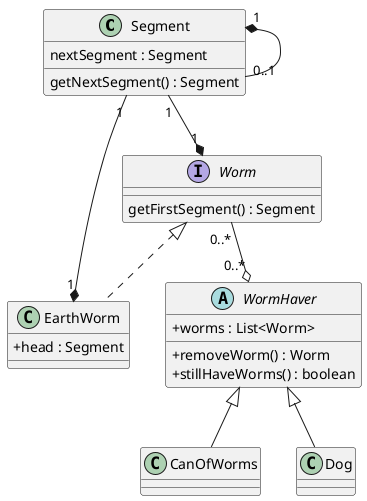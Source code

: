 @startuml PracticeMidtermQ1

skinparam classAttributeIconSize 0

class Segment {
    nextSegment : Segment
    getNextSegment() : Segment
}

interface Worm {
    getFirstSegment() : Segment
}

class EarthWorm {
    + head : Segment
}

abstract class WormHaver {
    + worms : List<Worm>
    + removeWorm() : Worm
    + stillHaveWorms() : boolean
}

class CanOfWorms
class Dog

Worm <|-[dashed]- EarthWorm
Segment "1" --* "1" EarthWorm

Segment "1" --* "1" Worm

Segment "1" *-- "0..1" Segment

Worm "0..*" --o "0..*" WormHaver

WormHaver <|-- Dog
WormHaver <|-- CanOfWorms

@enduml
